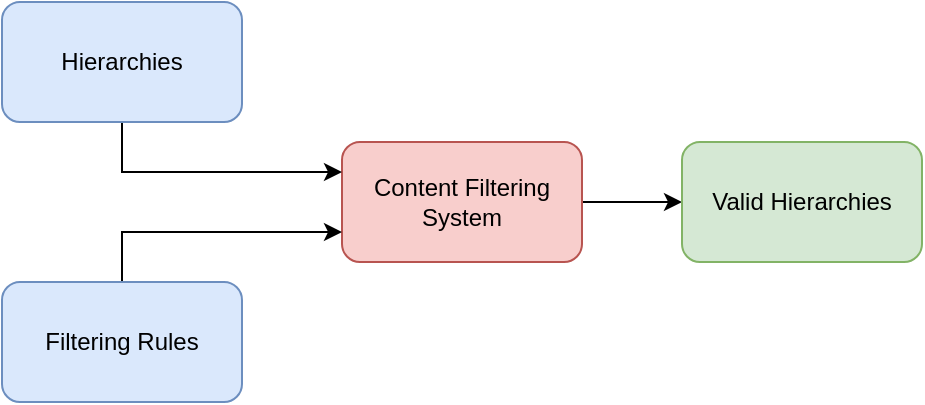 <mxfile version="21.2.8" type="device">
  <diagram name="Page-1" id="SbzX4xky1RNrwII16vOF">
    <mxGraphModel dx="1306" dy="803" grid="1" gridSize="10" guides="1" tooltips="1" connect="1" arrows="1" fold="1" page="1" pageScale="1" pageWidth="827" pageHeight="1169" math="0" shadow="0">
      <root>
        <mxCell id="0" />
        <mxCell id="1" parent="0" />
        <mxCell id="KyuRxZLlVgcCKYKfU9QH-8" style="edgeStyle=orthogonalEdgeStyle;rounded=0;orthogonalLoop=1;jettySize=auto;html=1;exitX=1;exitY=0.5;exitDx=0;exitDy=0;" edge="1" parent="1" source="KyuRxZLlVgcCKYKfU9QH-1" target="KyuRxZLlVgcCKYKfU9QH-7">
          <mxGeometry relative="1" as="geometry" />
        </mxCell>
        <mxCell id="KyuRxZLlVgcCKYKfU9QH-1" value="Content Filtering&lt;br&gt;System" style="rounded=1;whiteSpace=wrap;html=1;fillColor=#f8cecc;strokeColor=#b85450;" vertex="1" parent="1">
          <mxGeometry x="360" y="300" width="120" height="60" as="geometry" />
        </mxCell>
        <mxCell id="KyuRxZLlVgcCKYKfU9QH-4" style="edgeStyle=orthogonalEdgeStyle;rounded=0;orthogonalLoop=1;jettySize=auto;html=1;exitX=0.5;exitY=0;exitDx=0;exitDy=0;entryX=0;entryY=0.75;entryDx=0;entryDy=0;" edge="1" parent="1" source="KyuRxZLlVgcCKYKfU9QH-2" target="KyuRxZLlVgcCKYKfU9QH-1">
          <mxGeometry relative="1" as="geometry" />
        </mxCell>
        <mxCell id="KyuRxZLlVgcCKYKfU9QH-2" value="Filtering Rules" style="rounded=1;whiteSpace=wrap;html=1;fillColor=#dae8fc;strokeColor=#6c8ebf;" vertex="1" parent="1">
          <mxGeometry x="190" y="370" width="120" height="60" as="geometry" />
        </mxCell>
        <mxCell id="KyuRxZLlVgcCKYKfU9QH-6" style="edgeStyle=orthogonalEdgeStyle;rounded=0;orthogonalLoop=1;jettySize=auto;html=1;exitX=0.5;exitY=1;exitDx=0;exitDy=0;entryX=0;entryY=0.25;entryDx=0;entryDy=0;" edge="1" parent="1" source="KyuRxZLlVgcCKYKfU9QH-5" target="KyuRxZLlVgcCKYKfU9QH-1">
          <mxGeometry relative="1" as="geometry">
            <Array as="points">
              <mxPoint x="250" y="315" />
            </Array>
          </mxGeometry>
        </mxCell>
        <mxCell id="KyuRxZLlVgcCKYKfU9QH-5" value="Hierarchies" style="rounded=1;whiteSpace=wrap;html=1;fillColor=#dae8fc;strokeColor=#6c8ebf;" vertex="1" parent="1">
          <mxGeometry x="190" y="230" width="120" height="60" as="geometry" />
        </mxCell>
        <mxCell id="KyuRxZLlVgcCKYKfU9QH-7" value="Valid Hierarchies" style="rounded=1;whiteSpace=wrap;html=1;fillColor=#d5e8d4;strokeColor=#82b366;" vertex="1" parent="1">
          <mxGeometry x="530" y="300" width="120" height="60" as="geometry" />
        </mxCell>
      </root>
    </mxGraphModel>
  </diagram>
</mxfile>
